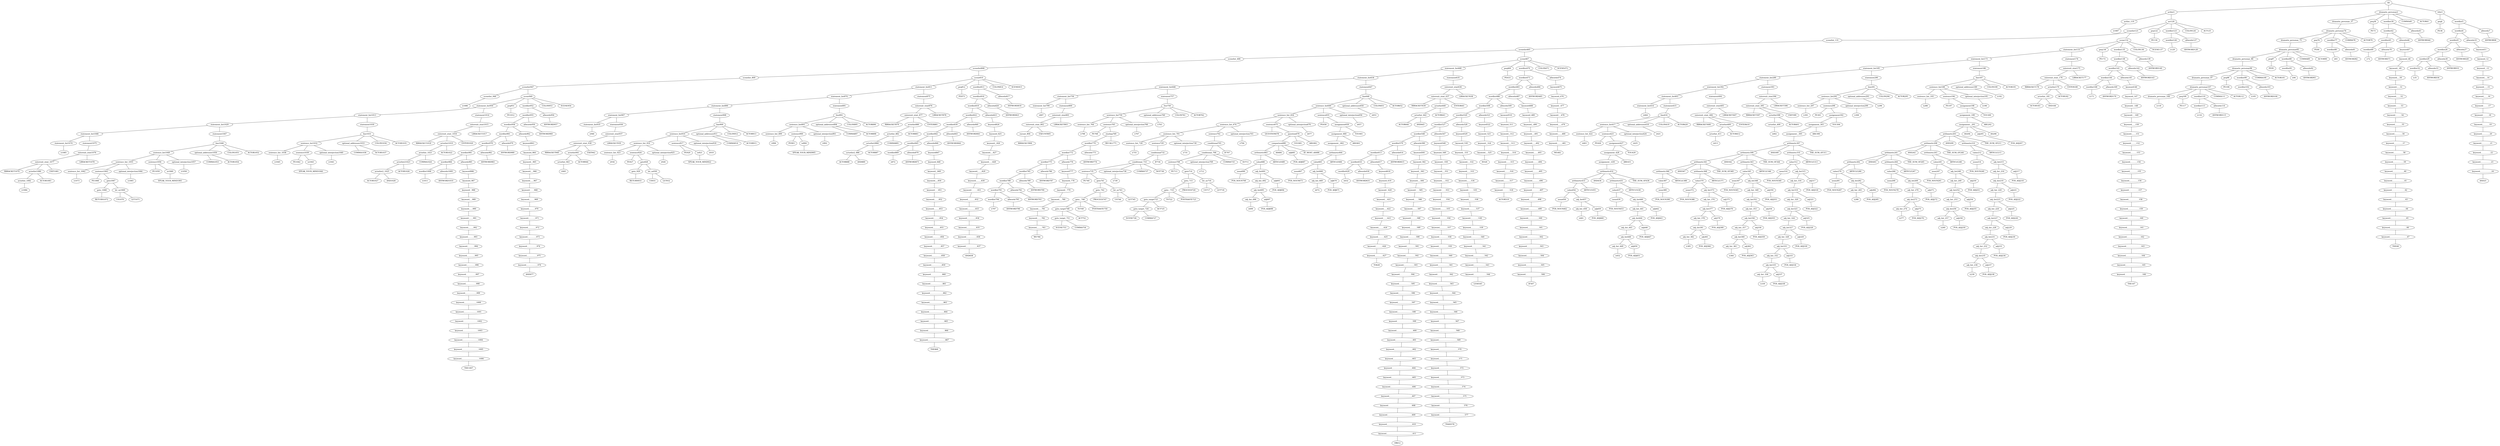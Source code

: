 strict graph {
	S0 -- actlist1
	S0 -- dramatis_personae2
	S0 -- title3

	title3 -- peq4
	title3 -- wordlist5

	wordlist5 -- wordlist6
	wordlist5 -- allwords7

	allwords7 -- ANYWORD8


	wordlist6 -- wordlist9
	wordlist6 -- allwords10

	allwords10 -- keyword11

	keyword11 -- keyword_12

	keyword_12 -- keyword__13

	keyword__13 -- keyword___14

	keyword___14 -- keyword____15

	keyword____15 -- keyword_____16

	keyword_____16 -- keyword______17

	keyword______17 -- keyword_______18

	keyword_______18 -- keyword________19

	keyword________19 -- keyword_________20

	keyword_________20 -- keyword__________21

	keyword__________21 -- keyword___________22

	keyword___________22 -- keyword____________23

	keyword____________23 -- keyword_____________24

	keyword_____________24 -- AND25


	wordlist9 -- wordlist26
	wordlist9 -- allwords27

	allwords27 -- ANYWORD28


	wordlist26 -- wordlist29
	wordlist26 -- allwords30

	allwords30 -- ANYWORD31


	wordlist29 -- wordlist32
	wordlist29 -- allwords33

	allwords33 -- ANYWORD34


	wordlist32 -- λ35

	peq4 -- PE36


	dramatis_personae2 -- dramatis_personae_37
	dramatis_personae2 -- peq38
	dramatis_personae2 -- wordlist39
	dramatis_personae2 -- COMMA40
	dramatis_personae2 -- ACTOR41



	wordlist39 -- wordlist42
	wordlist39 -- allwords43

	allwords43 -- ANYWORD44


	wordlist42 -- wordlist45
	wordlist42 -- allwords46

	allwords46 -- keyword47

	keyword47 -- keyword_48

	keyword_48 -- keyword__49

	keyword__49 -- keyword___50

	keyword___50 -- keyword____51

	keyword____51 -- keyword_____52

	keyword_____52 -- keyword______53

	keyword______53 -- keyword_______54

	keyword_______54 -- keyword________55

	keyword________55 -- keyword_________56

	keyword_________56 -- keyword__________57

	keyword__________57 -- keyword___________58

	keyword___________58 -- keyword____________59

	keyword____________59 -- keyword_____________60

	keyword_____________60 -- keyword______________61

	keyword______________61 -- keyword_______________62

	keyword_______________62 -- keyword________________63

	keyword________________63 -- keyword_________________64

	keyword_________________64 -- keyword__________________65

	keyword__________________65 -- keyword___________________66

	keyword___________________66 -- keyword____________________67

	keyword____________________67 -- THE68


	wordlist45 -- wordlist69
	wordlist45 -- allwords70

	allwords70 -- ANYWORD71


	wordlist69 -- λ72

	peq38 -- PE73


	dramatis_personae_37 -- dramatis_personae74

	dramatis_personae74 -- dramatis_personae_75
	dramatis_personae74 -- peq76
	dramatis_personae74 -- wordlist77
	dramatis_personae74 -- COMMA78
	dramatis_personae74 -- ACTOR79



	wordlist77 -- wordlist80
	wordlist77 -- allwords81

	allwords81 -- ANYWORD82


	wordlist80 -- λ83

	peq76 -- PE84


	dramatis_personae_75 -- dramatis_personae85

	dramatis_personae85 -- dramatis_personae_86
	dramatis_personae85 -- peq87
	dramatis_personae85 -- wordlist88
	dramatis_personae85 -- COMMA89
	dramatis_personae85 -- ACTOR90



	wordlist88 -- wordlist91
	wordlist88 -- allwords92

	allwords92 -- ANYWORD93


	wordlist91 -- λ94

	peq87 -- PE95


	dramatis_personae_86 -- dramatis_personae96

	dramatis_personae96 -- dramatis_personae_97
	dramatis_personae96 -- peq98
	dramatis_personae96 -- wordlist99
	dramatis_personae96 -- COMMA100
	dramatis_personae96 -- ACTOR101



	wordlist99 -- wordlist102
	wordlist99 -- allwords103

	allwords103 -- ANYWORD104


	wordlist102 -- λ105

	peq98 -- PE106


	dramatis_personae_97 -- dramatis_personae107

	dramatis_personae107 -- dramatis_personae_108
	dramatis_personae107 -- peq109
	dramatis_personae107 -- wordlist110
	dramatis_personae107 -- COMMA111
	dramatis_personae107 -- ACTOR112



	wordlist110 -- wordlist113
	wordlist110 -- allwords114

	allwords114 -- ANYWORD115


	wordlist113 -- λ116

	peq109 -- PE117


	dramatis_personae_108 -- λ118

	actlist1 -- actlist_119
	actlist1 -- act120

	act120 -- scenelist121
	act120 -- peq122
	act120 -- wordlist123
	act120 -- COLON124
	act120 -- ACT125



	wordlist123 -- wordlist126
	wordlist123 -- allwords127

	allwords127 -- ANYWORD128


	wordlist126 -- λ129

	peq122 -- PE130


	scenelist121 -- scenelist_131
	scenelist121 -- scene132

	scene132 -- statement_list133
	scene132 -- peq134
	scene132 -- wordlist135
	scene132 -- COLON136
	scene132 -- SCENE137



	wordlist135 -- wordlist138
	wordlist135 -- allwords139

	allwords139 -- ANYWORD140


	wordlist138 -- wordlist141
	wordlist138 -- allwords142

	allwords142 -- ANYWORD143


	wordlist141 -- wordlist144
	wordlist141 -- allwords145

	allwords145 -- keyword146

	keyword146 -- keyword_147

	keyword_147 -- keyword__148

	keyword__148 -- keyword___149

	keyword___149 -- keyword____150

	keyword____150 -- keyword_____151

	keyword_____151 -- keyword______152

	keyword______152 -- keyword_______153

	keyword_______153 -- keyword________154

	keyword________154 -- keyword_________155

	keyword_________155 -- keyword__________156

	keyword__________156 -- keyword___________157

	keyword___________157 -- keyword____________158

	keyword____________158 -- keyword_____________159

	keyword_____________159 -- keyword______________160

	keyword______________160 -- keyword_______________161

	keyword_______________161 -- keyword________________162

	keyword________________162 -- keyword_________________163

	keyword_________________163 -- keyword__________________164

	keyword__________________164 -- keyword___________________165

	keyword___________________165 -- keyword____________________166

	keyword____________________166 -- THE167


	wordlist144 -- wordlist168
	wordlist144 -- allwords169

	allwords169 -- ANYWORD170


	wordlist168 -- λ171

	peq134 -- PE172


	statement_list133 -- statement_list173
	statement_list133 -- statement174

	statement174 -- enterexit_stmt175

	enterexit_stmt175 -- enterexit_stmt_176
	enterexit_stmt175 -- LBRACKET177


	enterexit_stmt_176 -- RBRACKET178
	enterexit_stmt_176 -- actorlist179
	enterexit_stmt_176 -- ENTER180


	actorlist179 -- actorlist_181
	actorlist179 -- ACTOR182


	actorlist_181 -- ACTOR183
	actorlist_181 -- AND184




	statement_list173 -- statement_list185
	statement_list173 -- statement186

	statement186 -- line187

	line187 -- sentence_list188
	line187 -- optional_addressee189
	line187 -- COLON190
	line187 -- ACTOR191



	optional_addressee189 -- λ192

	sentence_list188 -- sentence_list_193
	sentence_list188 -- sentence194
	sentence_list188 -- optional_interjection195

	optional_interjection195 -- λ196

	sentence194 -- PE197
	sentence194 -- assignment198

	assignment198 -- assignment_199
	assignment198 -- YOU200


	assignment_199 -- assignment__201
	assignment_199 -- ARE202


	assignment__201 -- arithmetic203
	assignment__201 -- AS204
	assignment__201 -- adj205
	assignment__201 -- AS206


	adj205 -- POS_ADJ207



	arithmetic203 -- arithmetic208
	arithmetic203 -- AND209
	arithmetic203 -- arithmetic210
	arithmetic203 -- THE_SUM_OF211


	arithmetic210 -- value212
	arithmetic210 -- ARTICLE213


	value212 -- noun214
	value212 -- adj_list215

	adj_list215 -- adj_list_216
	adj_list215 -- adj217

	adj217 -- POS_ADJ218


	adj_list_216 -- adj_list219

	adj_list219 -- adj_list_220
	adj_list219 -- adj221

	adj221 -- POS_ADJ222


	adj_list_220 -- adj_list223

	adj_list223 -- adj_list_224
	adj_list223 -- adj225

	adj225 -- POS_ADJ226


	adj_list_224 -- adj_list227

	adj_list227 -- adj_list_228
	adj_list227 -- adj229

	adj229 -- POS_ADJ230


	adj_list_228 -- adj_list231

	adj_list231 -- adj_list_232
	adj_list231 -- adj233

	adj233 -- POS_ADJ234


	adj_list_232 -- adj_list235

	adj_list235 -- adj_list_236
	adj_list235 -- adj237

	adj237 -- POS_ADJ238


	adj_list_236 -- λ239

	noun214 -- POS_NOUN240



	arithmetic208 -- arithmetic241
	arithmetic208 -- AND242
	arithmetic208 -- arithmetic243
	arithmetic208 -- THE_SUM_OF244


	arithmetic243 -- value245
	arithmetic243 -- ARTICLE246


	value245 -- noun247
	value245 -- adj_list248

	adj_list248 -- adj_list_249
	adj_list248 -- adj250

	adj250 -- POS_ADJ251


	adj_list_249 -- adj_list252

	adj_list252 -- adj_list_253
	adj_list252 -- adj254

	adj254 -- POS_ADJ255


	adj_list_253 -- adj_list256

	adj_list256 -- adj_list_257
	adj_list256 -- adj258

	adj258 -- POS_ADJ259


	adj_list_257 -- λ260

	noun247 -- POS_NOUN261



	arithmetic241 -- arithmetic262
	arithmetic241 -- AND263
	arithmetic241 -- arithmetic264
	arithmetic241 -- THE_SUM_OF265


	arithmetic264 -- value266
	arithmetic264 -- ARTICLE267


	value266 -- noun268
	value266 -- adj_list269

	adj_list269 -- adj_list_270
	adj_list269 -- adj271

	adj271 -- POS_ADJ272


	adj_list_270 -- adj_list273

	adj_list273 -- adj_list_274
	adj_list273 -- adj275

	adj275 -- POS_ADJ276


	adj_list_274 -- λ277

	noun268 -- POS_NOUN278



	arithmetic262 -- value279
	arithmetic262 -- ARTICLE280


	value279 -- noun281
	value279 -- adj_list282

	adj_list282 -- adj_list_283
	adj_list282 -- adj284

	adj284 -- POS_ADJ285


	adj_list_283 -- λ286

	noun281 -- POS_NOUN287



	sentence_list_193 -- λ288

	statement_list185 -- statement_list289
	statement_list185 -- statement290

	statement290 -- line291

	line291 -- sentence_list292
	line291 -- optional_addressee293
	line291 -- COLON294
	line291 -- ACTOR295



	optional_addressee293 -- λ296

	sentence_list292 -- sentence_list_297
	sentence_list292 -- sentence298
	sentence_list292 -- optional_interjection299

	optional_interjection299 -- λ300

	sentence298 -- PE301
	sentence298 -- assignment302

	assignment302 -- assignment_303
	assignment302 -- YOU304


	assignment_303 -- assignment__305
	assignment_303 -- ARE306


	assignment__305 -- arithmetic307

	arithmetic307 -- arithmetic308
	arithmetic307 -- AND309
	arithmetic307 -- arithmetic310
	arithmetic307 -- THE_SUM_OF311


	arithmetic310 -- value312
	arithmetic310 -- ARTICLE313


	value312 -- noun314
	value312 -- adj_list315

	adj_list315 -- adj_list_316
	adj_list315 -- adj317

	adj317 -- POS_ADJ318


	adj_list_316 -- adj_list319

	adj_list319 -- adj_list_320
	adj_list319 -- adj321

	adj321 -- POS_ADJ322


	adj_list_320 -- adj_list323

	adj_list323 -- adj_list_324
	adj_list323 -- adj325

	adj325 -- POS_ADJ326


	adj_list_324 -- adj_list327

	adj_list327 -- adj_list_328
	adj_list327 -- adj329

	adj329 -- POS_ADJ330


	adj_list_328 -- adj_list331

	adj_list331 -- adj_list_332
	adj_list331 -- adj333

	adj333 -- POS_ADJ334


	adj_list_332 -- adj_list335

	adj_list335 -- adj_list_336
	adj_list335 -- adj337

	adj337 -- POS_ADJ338


	adj_list_336 -- λ339

	noun314 -- POS_NOUN340



	arithmetic308 -- arithmetic341
	arithmetic308 -- AND342
	arithmetic308 -- arithmetic343
	arithmetic308 -- THE_SUM_OF344


	arithmetic343 -- value345
	arithmetic343 -- ARTICLE346


	value345 -- noun347
	value345 -- adj_list348

	adj_list348 -- adj_list_349
	adj_list348 -- adj350

	adj350 -- POS_ADJ351


	adj_list_349 -- adj_list352

	adj_list352 -- adj_list_353
	adj_list352 -- adj354

	adj354 -- POS_ADJ355


	adj_list_353 -- adj_list356

	adj_list356 -- adj_list_357
	adj_list356 -- adj358

	adj358 -- POS_ADJ359


	adj_list_357 -- adj_list360

	adj_list360 -- adj_list_361
	adj_list360 -- adj362

	adj362 -- POS_ADJ363


	adj_list_361 -- λ364

	noun347 -- POS_NOUN365



	arithmetic341 -- arithmetic366
	arithmetic341 -- AND367
	arithmetic341 -- arithmetic368
	arithmetic341 -- THE_SUM_OF369


	arithmetic368 -- value370
	arithmetic368 -- ARTICLE371


	value370 -- noun372
	value370 -- adj_list373

	adj_list373 -- adj_list_374
	adj_list373 -- adj375

	adj375 -- POS_ADJ376


	adj_list_374 -- adj_list377

	adj_list377 -- adj_list_378
	adj_list377 -- adj379

	adj379 -- POS_ADJ380


	adj_list_378 -- adj_list381

	adj_list381 -- adj_list_382
	adj_list381 -- adj383

	adj383 -- POS_ADJ384


	adj_list_382 -- λ385

	noun372 -- POS_NOUN386



	arithmetic366 -- value387
	arithmetic366 -- ARTICLE388


	value387 -- noun389

	noun389 -- POS_NOUN390



	sentence_list_297 -- λ391

	statement_list289 -- statement_list392
	statement_list289 -- statement393

	statement393 -- enterexit_stmt394

	enterexit_stmt394 -- enterexit_stmt_395
	enterexit_stmt394 -- LBRACKET396


	enterexit_stmt_395 -- RBRACKET397
	enterexit_stmt_395 -- actorlist398
	enterexit_stmt_395 -- EXIT399


	actorlist398 -- actorlist_400
	actorlist398 -- ACTOR401


	actorlist_400 -- λ402


	statement_list392 -- statement_list403
	statement_list392 -- statement404

	statement404 -- enterexit_stmt405

	enterexit_stmt405 -- enterexit_stmt_406
	enterexit_stmt405 -- LBRACKET407


	enterexit_stmt_406 -- RBRACKET408
	enterexit_stmt_406 -- actorlist409
	enterexit_stmt_406 -- ENTER410


	actorlist409 -- actorlist_411
	actorlist409 -- ACTOR412


	actorlist_411 -- λ413


	statement_list403 -- statement_list414
	statement_list403 -- statement415

	statement415 -- line416

	line416 -- sentence_list417
	line416 -- optional_addressee418
	line416 -- COLON419
	line416 -- ACTOR420



	optional_addressee418 -- λ421

	sentence_list417 -- sentence_list_422
	sentence_list417 -- sentence423
	sentence_list417 -- optional_interjection424

	optional_interjection424 -- λ425

	sentence423 -- PE426
	sentence423 -- assignment427

	assignment427 -- assignment_428
	assignment427 -- YOU429


	assignment_428 -- assignment__430
	assignment_428 -- ARE431


	assignment__430 -- arithmetic432

	arithmetic432 -- arithmetic433
	arithmetic432 -- AND434
	arithmetic432 -- arithmetic435
	arithmetic432 -- THE_SUM_OF436


	arithmetic435 -- value437
	arithmetic435 -- ARTICLE438


	value437 -- noun439
	value437 -- adj_list440

	adj_list440 -- adj_list_441
	adj_list440 -- adj442

	adj442 -- POS_ADJ443


	adj_list_441 -- adj_list444

	adj_list444 -- adj_list_445
	adj_list444 -- adj446

	adj446 -- POS_ADJ447


	adj_list_445 -- adj_list448

	adj_list448 -- adj_list_449
	adj_list448 -- adj450

	adj450 -- POS_ADJ451


	adj_list_449 -- λ452

	noun439 -- POS_NOUN453



	arithmetic433 -- value454
	arithmetic433 -- ARTICLE455


	value454 -- noun456
	value454 -- adj_list457

	adj_list457 -- adj_list_458
	adj_list457 -- adj459

	adj459 -- POS_ADJ460


	adj_list_458 -- λ461

	noun456 -- POS_NOUN462



	sentence_list_422 -- λ463

	statement_list414 -- λ464

	scenelist_131 -- scenelist465

	scenelist465 -- scenelist_466
	scenelist465 -- scene467

	scene467 -- statement_list468
	scene467 -- peq469
	scene467 -- wordlist470
	scene467 -- COLON471
	scene467 -- SCENE472



	wordlist470 -- wordlist473
	wordlist470 -- allwords474

	allwords474 -- keyword475

	keyword475 -- keyword_476

	keyword_476 -- keyword__477

	keyword__477 -- keyword___478

	keyword___478 -- keyword____479

	keyword____479 -- keyword_____480

	keyword_____480 -- keyword______481

	keyword______481 -- WE482


	wordlist473 -- wordlist483
	wordlist473 -- allwords484

	allwords484 -- ANYWORD485


	wordlist483 -- wordlist486
	wordlist483 -- allwords487

	allwords487 -- keyword488

	keyword488 -- keyword_489

	keyword_489 -- keyword__490

	keyword__490 -- keyword___491

	keyword___491 -- keyword____492

	keyword____492 -- keyword_____493

	keyword_____493 -- keyword______494

	keyword______494 -- keyword_______495

	keyword_______495 -- keyword________496

	keyword________496 -- keyword_________497

	keyword_________497 -- keyword__________498

	keyword__________498 -- keyword___________499

	keyword___________499 -- keyword____________500

	keyword____________500 -- keyword_____________501

	keyword_____________501 -- keyword______________502

	keyword______________502 -- keyword_______________503

	keyword_______________503 -- keyword________________504

	keyword________________504 -- keyword_________________505

	keyword_________________505 -- keyword__________________506

	keyword__________________506 -- IF507


	wordlist486 -- wordlist508
	wordlist486 -- allwords509

	allwords509 -- keyword510

	keyword510 -- keyword_511

	keyword_511 -- keyword__512

	keyword__512 -- keyword___513

	keyword___513 -- keyword____514

	keyword____514 -- keyword_____515

	keyword_____515 -- keyword______516

	keyword______516 -- keyword_______517

	keyword_______517 -- keyword________518

	keyword________518 -- ACTOR519


	wordlist508 -- wordlist520
	wordlist508 -- allwords521

	allwords521 -- keyword522

	keyword522 -- keyword_523

	keyword_523 -- keyword__524

	keyword__524 -- keyword___525

	keyword___525 -- IS526


	wordlist520 -- wordlist527
	wordlist520 -- allwords528

	allwords528 -- keyword529

	keyword529 -- keyword_530

	keyword_530 -- keyword__531

	keyword__531 -- keyword___532

	keyword___532 -- keyword____533

	keyword____533 -- keyword_____534

	keyword_____534 -- keyword______535

	keyword______535 -- keyword_______536

	keyword_______536 -- keyword________537

	keyword________537 -- keyword_________538

	keyword_________538 -- keyword__________539

	keyword__________539 -- keyword___________540

	keyword___________540 -- keyword____________541

	keyword____________541 -- keyword_____________542

	keyword_____________542 -- keyword______________543

	keyword______________543 -- keyword_______________544

	keyword_______________544 -- LESS545


	wordlist527 -- wordlist546
	wordlist527 -- allwords547

	allwords547 -- keyword548

	keyword548 -- keyword_549

	keyword_549 -- keyword__550

	keyword__550 -- keyword___551

	keyword___551 -- keyword____552

	keyword____552 -- keyword_____553

	keyword_____553 -- keyword______554

	keyword______554 -- keyword_______555

	keyword_______555 -- keyword________556

	keyword________556 -- keyword_________557

	keyword_________557 -- keyword__________558

	keyword__________558 -- keyword___________559

	keyword___________559 -- keyword____________560

	keyword____________560 -- keyword_____________561

	keyword_____________561 -- keyword______________562

	keyword______________562 -- keyword_______________563

	keyword_______________563 -- keyword________________564

	keyword________________564 -- keyword_________________565

	keyword_________________565 -- keyword__________________566

	keyword__________________566 -- keyword___________________567

	keyword___________________567 -- keyword____________________568

	keyword____________________568 -- keyword_____________________569

	keyword_____________________569 -- keyword______________________570

	keyword______________________570 -- keyword_______________________571

	keyword_______________________571 -- keyword________________________572

	keyword________________________572 -- keyword_________________________573

	keyword_________________________573 -- keyword__________________________574

	keyword__________________________574 -- keyword___________________________575

	keyword___________________________575 -- keyword____________________________576

	keyword____________________________576 -- keyword_____________________________577

	keyword_____________________________577 -- THAN578


	wordlist546 -- wordlist579
	wordlist546 -- allwords580

	allwords580 -- keyword581

	keyword581 -- keyword_582

	keyword_582 -- keyword__583

	keyword__583 -- keyword___584

	keyword___584 -- keyword____585

	keyword____585 -- keyword_____586

	keyword_____586 -- keyword______587

	keyword______587 -- keyword_______588

	keyword_______588 -- keyword________589

	keyword________589 -- keyword_________590

	keyword_________590 -- keyword__________591

	keyword__________591 -- keyword___________592

	keyword___________592 -- keyword____________593

	keyword____________593 -- keyword_____________594

	keyword_____________594 -- keyword______________595

	keyword______________595 -- keyword_______________596

	keyword_______________596 -- keyword________________597

	keyword________________597 -- keyword_________________598

	keyword_________________598 -- keyword__________________599

	keyword__________________599 -- keyword___________________600

	keyword___________________600 -- keyword____________________601

	keyword____________________601 -- keyword_____________________602

	keyword_____________________602 -- keyword______________________603

	keyword______________________603 -- keyword_______________________604

	keyword_______________________604 -- keyword________________________605

	keyword________________________605 -- keyword_________________________606

	keyword_________________________606 -- keyword__________________________607

	keyword__________________________607 -- keyword___________________________608

	keyword___________________________608 -- keyword____________________________609

	keyword____________________________609 -- keyword_____________________________610

	keyword_____________________________610 -- keyword______________________________611

	keyword______________________________611 -- OR612


	wordlist579 -- wordlist613
	wordlist579 -- allwords614

	allwords614 -- ANYWORD615


	wordlist613 -- wordlist616
	wordlist613 -- allwords617

	allwords617 -- keyword618

	keyword618 -- keyword_619

	keyword_619 -- keyword__620

	keyword__620 -- keyword___621

	keyword___621 -- keyword____622

	keyword____622 -- keyword_____623

	keyword_____623 -- keyword______624

	keyword______624 -- keyword_______625

	keyword_______625 -- keyword________626

	keyword________626 -- keyword_________627

	keyword_________627 -- TO628


	wordlist616 -- wordlist629
	wordlist616 -- allwords630

	allwords630 -- ANYWORD631


	wordlist629 -- λ632

	peq469 -- PE633


	statement_list468 -- statement_list634
	statement_list468 -- statement635

	statement635 -- enterexit_stmt636

	enterexit_stmt636 -- enterexit_stmt_637
	enterexit_stmt636 -- LBRACKET638


	enterexit_stmt_637 -- RBRACKET639
	enterexit_stmt_637 -- actorlist640
	enterexit_stmt_637 -- ENTER641


	actorlist640 -- actorlist_642
	actorlist640 -- ACTOR643


	actorlist_642 -- ACTOR644
	actorlist_642 -- AND645




	statement_list634 -- statement_list646
	statement_list634 -- statement647

	statement647 -- line648

	line648 -- sentence_list649
	line648 -- optional_addressee650
	line648 -- COLON651
	line648 -- ACTOR652



	optional_addressee650 -- λ653

	sentence_list649 -- sentence_list_654
	sentence_list649 -- sentence655
	sentence_list649 -- optional_interjection656

	optional_interjection656 -- λ657

	sentence655 -- PE658
	sentence655 -- assignment659

	assignment659 -- assignment_660
	assignment659 -- YOU661


	assignment_660 -- assignment__662
	assignment_660 -- ARE663


	assignment__662 -- arithmetic664

	arithmetic664 -- value665
	arithmetic664 -- ARTICLE666


	value665 -- noun667
	value665 -- adj_list668

	adj_list668 -- adj_list_669
	adj_list668 -- adj670

	adj670 -- POS_ADJ671


	adj_list_669 -- λ672

	noun667 -- POS_NOUN673



	sentence_list_654 -- sentence_list_674
	sentence_list_654 -- sentence675
	sentence_list_654 -- optional_interjection676

	optional_interjection676 -- λ677

	sentence675 -- QUESTION678
	sentence675 -- question679

	question679 -- comparison680
	question679 -- YOU681
	question679 -- ARE682



	comparison680 -- arithmetic683
	comparison680 -- AS684
	comparison680 -- adj685
	comparison680 -- AT_MOST_AS686


	adj685 -- POS_ADJ687



	arithmetic683 -- value688
	arithmetic683 -- ARTICLE689


	value688 -- noun690
	value688 -- adj_list691

	adj_list691 -- adj_list_692
	adj_list691 -- adj693

	adj693 -- POS_ADJ694


	adj_list_692 -- adj_list695

	adj_list695 -- adj_list_696
	adj_list695 -- adj697

	adj697 -- POS_ADJ698


	adj_list_696 -- λ699

	noun690 -- POS_NOUN700



	sentence_list_674 -- sentence_list_701
	sentence_list_674 -- sentence702
	sentence_list_674 -- optional_interjection703

	optional_interjection703 -- λ704

	sentence702 -- conditional705

	conditional705 -- conditional_706
	conditional705 -- IF707


	conditional_706 -- sentence708
	conditional_706 -- optional_interjection709
	conditional_706 -- COMMA710
	conditional_706 -- SO711



	optional_interjection709 -- λ712

	sentence708 -- PE713
	sentence708 -- goto714

	goto714 -- goto_715
	goto714 -- let_us716

	let_us716 -- US717
	let_us716 -- LET718



	goto_715 -- goto__719
	goto_715 -- PROCEED720


	goto__719 -- goto_target721
	goto__719 -- TO722
	goto__719 -- POSTHASTE723



	goto_target721 -- goto_target_724
	goto_target721 -- ACT725


	goto_target_724 -- SCENE726
	goto_target_724 -- COMMA727




	sentence_list_701 -- sentence_list_728
	sentence_list_701 -- sentence729
	sentence_list_701 -- optional_interjection730

	optional_interjection730 -- λ731

	sentence729 -- conditional732

	conditional732 -- conditional_733
	conditional732 -- IF734


	conditional_733 -- sentence735
	conditional_733 -- optional_interjection736
	conditional_733 -- COMMA737
	conditional_733 -- NOT738



	optional_interjection736 -- λ739

	sentence735 -- PE740
	sentence735 -- goto741

	goto741 -- goto_742
	goto741 -- let_us743

	let_us743 -- US744
	let_us743 -- LET745



	goto_742 -- goto__746
	goto_742 -- PROCEED747


	goto__746 -- goto_target748
	goto__746 -- TO749
	goto__746 -- POSTHASTE750



	goto_target748 -- goto_target_751
	goto_target748 -- ACT752


	goto_target_751 -- SCENE753
	goto_target_751 -- COMMA754




	sentence_list_728 -- λ755

	statement_list646 -- statement_list756
	statement_list646 -- statement757

	statement757 -- line758

	line758 -- sentence_list759
	line758 -- optional_addressee760
	line758 -- COLON761
	line758 -- ACTOR762



	optional_addressee760 -- λ763

	sentence_list759 -- sentence_list_764
	sentence_list759 -- sentence765
	sentence_list759 -- optional_interjection766

	optional_interjection766 -- λ767

	sentence765 -- PE768
	sentence765 -- stackop769

	stackop769 -- wordlist770
	stackop769 -- RECALL771


	wordlist770 -- wordlist772
	wordlist770 -- allwords773

	allwords773 -- ANYWORD774


	wordlist772 -- wordlist775
	wordlist772 -- allwords776

	allwords776 -- keyword777

	keyword777 -- keyword_778

	keyword_778 -- keyword__779

	keyword__779 -- keyword___780

	keyword___780 -- keyword____781

	keyword____781 -- keyword_____782

	keyword_____782 -- keyword______783

	keyword______783 -- WE784


	wordlist775 -- wordlist785
	wordlist775 -- allwords786

	allwords786 -- ANYWORD787


	wordlist785 -- wordlist788
	wordlist785 -- allwords789

	allwords789 -- ANYWORD790


	wordlist788 -- wordlist791
	wordlist788 -- allwords792

	allwords792 -- ANYWORD793


	wordlist791 -- wordlist794
	wordlist791 -- allwords795

	allwords795 -- ANYWORD796


	wordlist794 -- λ797


	sentence_list_764 -- λ798

	statement_list756 -- statement_list799
	statement_list756 -- statement800

	statement800 -- enterexit_stmt801

	enterexit_stmt801 -- enterexit_stmt_802
	enterexit_stmt801 -- LBRACKET803


	enterexit_stmt_802 -- exeunt_804
	enterexit_stmt_802 -- EXEUNT805


	exeunt_804 -- RBRACKET806


	statement_list799 -- λ807

	scenelist_466 -- scenelist808

	scenelist808 -- scenelist_809
	scenelist808 -- scene810

	scene810 -- statement_list811
	scene810 -- peq812
	scene810 -- wordlist813
	scene810 -- COLON814
	scene810 -- SCENE815



	wordlist813 -- wordlist816
	wordlist813 -- allwords817

	allwords817 -- ANYWORD818


	wordlist816 -- wordlist819
	wordlist816 -- allwords820

	allwords820 -- ANYWORD821


	wordlist819 -- wordlist822
	wordlist819 -- allwords823

	allwords823 -- keyword824

	keyword824 -- keyword_825

	keyword_825 -- keyword__826

	keyword__826 -- keyword___827

	keyword___827 -- keyword____828

	keyword____828 -- keyword_____829

	keyword_____829 -- keyword______830

	keyword______830 -- keyword_______831

	keyword_______831 -- keyword________832

	keyword________832 -- keyword_________833

	keyword_________833 -- keyword__________834

	keyword__________834 -- keyword___________835

	keyword___________835 -- keyword____________836

	keyword____________836 -- keyword_____________837

	keyword_____________837 -- AND838


	wordlist822 -- wordlist839
	wordlist822 -- allwords840

	allwords840 -- ANYWORD841


	wordlist839 -- wordlist842
	wordlist839 -- allwords843

	allwords843 -- ANYWORD844


	wordlist842 -- wordlist845
	wordlist842 -- allwords846

	allwords846 -- keyword847

	keyword847 -- keyword_848

	keyword_848 -- keyword__849

	keyword__849 -- keyword___850

	keyword___850 -- keyword____851

	keyword____851 -- keyword_____852

	keyword_____852 -- keyword______853

	keyword______853 -- keyword_______854

	keyword_______854 -- keyword________855

	keyword________855 -- keyword_________856

	keyword_________856 -- keyword__________857

	keyword__________857 -- keyword___________858

	keyword___________858 -- keyword____________859

	keyword____________859 -- keyword_____________860

	keyword_____________860 -- keyword______________861

	keyword______________861 -- keyword_______________862

	keyword_______________862 -- keyword________________863

	keyword________________863 -- keyword_________________864

	keyword_________________864 -- keyword__________________865

	keyword__________________865 -- keyword___________________866

	keyword___________________866 -- keyword____________________867

	keyword____________________867 -- THE868


	wordlist845 -- wordlist869
	wordlist845 -- allwords870

	allwords870 -- ANYWORD871


	wordlist869 -- λ872

	peq812 -- PE873


	statement_list811 -- statement_list874
	statement_list811 -- statement875

	statement875 -- enterexit_stmt876

	enterexit_stmt876 -- enterexit_stmt_877
	enterexit_stmt876 -- LBRACKET878


	enterexit_stmt_877 -- RBRACKET879
	enterexit_stmt_877 -- actorlist880
	enterexit_stmt_877 -- ENTER881


	actorlist880 -- actorlist_882
	actorlist880 -- ACTOR883


	actorlist_882 -- actorlist2884
	actorlist_882 -- COMMA885


	actorlist2884 -- actorlist2_886
	actorlist2884 -- ACTOR887


	actorlist2_886 -- ACTOR888
	actorlist2_886 -- AND889




	statement_list874 -- statement_list890
	statement_list874 -- statement891

	statement891 -- line892

	line892 -- sentence_list893
	line892 -- optional_addressee894
	line892 -- COLON895
	line892 -- ACTOR896



	optional_addressee894 -- COMMA897
	optional_addressee894 -- ACTOR898



	sentence_list893 -- sentence_list_899
	sentence_list893 -- sentence900
	sentence_list893 -- optional_interjection901

	optional_interjection901 -- λ902

	sentence900 -- PE903
	sentence900 -- io904

	io904 -- SPEAK_YOUR_MIND905



	sentence_list_899 -- λ906

	statement_list890 -- statement_list907
	statement_list890 -- statement908

	statement908 -- line909

	line909 -- sentence_list910
	line909 -- optional_addressee911
	line909 -- COLON912
	line909 -- ACTOR913



	optional_addressee911 -- COMMA914
	optional_addressee911 -- ACTOR915



	sentence_list910 -- sentence_list_916
	sentence_list910 -- sentence917
	sentence_list910 -- optional_interjection918

	optional_interjection918 -- λ919

	sentence917 -- PE920
	sentence917 -- io921

	io921 -- SPEAK_YOUR_MIND922



	sentence_list_916 -- sentence_list_923
	sentence_list_916 -- sentence924
	sentence_list_916 -- optional_interjection925

	optional_interjection925 -- λ926

	sentence924 -- PE927
	sentence924 -- goto928

	goto928 -- goto_929
	goto928 -- let_us930

	let_us930 -- US931
	let_us930 -- LET932



	goto_929 -- RETURN933



	sentence_list_923 -- λ934

	statement_list907 -- statement_list935
	statement_list907 -- statement936

	statement936 -- enterexit_stmt937

	enterexit_stmt937 -- enterexit_stmt_938
	enterexit_stmt937 -- LBRACKET939


	enterexit_stmt_938 -- RBRACKET940
	enterexit_stmt_938 -- actorlist941
	enterexit_stmt_938 -- EXIT942


	actorlist941 -- actorlist_943
	actorlist941 -- ACTOR944


	actorlist_943 -- λ945


	statement_list935 -- λ946

	scenelist_809 -- scenelist947

	scenelist947 -- scenelist_948
	scenelist947 -- scene949

	scene949 -- statement_list950
	scene949 -- peq951
	scene949 -- wordlist952
	scene949 -- COLON953
	scene949 -- SCENE954



	wordlist952 -- wordlist955
	wordlist952 -- allwords956

	allwords956 -- ANYWORD957


	wordlist955 -- wordlist958
	wordlist955 -- allwords959

	allwords959 -- ANYWORD960


	wordlist958 -- wordlist961
	wordlist958 -- allwords962

	allwords962 -- keyword963

	keyword963 -- keyword_964

	keyword_964 -- keyword__965

	keyword__965 -- keyword___966

	keyword___966 -- keyword____967

	keyword____967 -- keyword_____968

	keyword_____968 -- keyword______969

	keyword______969 -- keyword_______970

	keyword_______970 -- keyword________971

	keyword________971 -- keyword_________972

	keyword_________972 -- keyword__________973

	keyword__________973 -- keyword___________974

	keyword___________974 -- keyword____________975

	keyword____________975 -- keyword_____________976

	keyword_____________976 -- AND977


	wordlist961 -- wordlist978
	wordlist961 -- allwords979

	allwords979 -- ANYWORD980


	wordlist978 -- wordlist981
	wordlist978 -- allwords982

	allwords982 -- ANYWORD983


	wordlist981 -- wordlist984
	wordlist981 -- allwords985

	allwords985 -- keyword986

	keyword986 -- keyword_987

	keyword_987 -- keyword__988

	keyword__988 -- keyword___989

	keyword___989 -- keyword____990

	keyword____990 -- keyword_____991

	keyword_____991 -- keyword______992

	keyword______992 -- keyword_______993

	keyword_______993 -- keyword________994

	keyword________994 -- keyword_________995

	keyword_________995 -- keyword__________996

	keyword__________996 -- keyword___________997

	keyword___________997 -- keyword____________998

	keyword____________998 -- keyword_____________999

	keyword_____________999 -- keyword______________1000

	keyword______________1000 -- keyword_______________1001

	keyword_______________1001 -- keyword________________1002

	keyword________________1002 -- keyword_________________1003

	keyword_________________1003 -- keyword__________________1004

	keyword__________________1004 -- keyword___________________1005

	keyword___________________1005 -- keyword____________________1006

	keyword____________________1006 -- THE1007


	wordlist984 -- wordlist1008
	wordlist984 -- allwords1009

	allwords1009 -- ANYWORD1010


	wordlist1008 -- λ1011

	peq951 -- PE1012


	statement_list950 -- statement_list1013
	statement_list950 -- statement1014

	statement1014 -- enterexit_stmt1015

	enterexit_stmt1015 -- enterexit_stmt_1016
	enterexit_stmt1015 -- LBRACKET1017


	enterexit_stmt_1016 -- RBRACKET1018
	enterexit_stmt_1016 -- actorlist1019
	enterexit_stmt_1016 -- ENTER1020


	actorlist1019 -- actorlist_1021
	actorlist1019 -- ACTOR1022


	actorlist_1021 -- actorlist21023
	actorlist_1021 -- COMMA1024


	actorlist21023 -- actorlist2_1025
	actorlist21023 -- ACTOR1026


	actorlist2_1025 -- ACTOR1027
	actorlist2_1025 -- AND1028




	statement_list1013 -- statement_list1029
	statement_list1013 -- statement1030

	statement1030 -- line1031

	line1031 -- sentence_list1032
	line1031 -- optional_addressee1033
	line1031 -- COLON1034
	line1031 -- ACTOR1035



	optional_addressee1033 -- COMMA1036
	optional_addressee1033 -- ACTOR1037



	sentence_list1032 -- sentence_list_1038
	sentence_list1032 -- sentence1039
	sentence_list1032 -- optional_interjection1040

	optional_interjection1040 -- λ1041

	sentence1039 -- PE1042
	sentence1039 -- io1043

	io1043 -- SPEAK_YOUR_MIND1044



	sentence_list_1038 -- λ1045

	statement_list1029 -- statement_list1046
	statement_list1029 -- statement1047

	statement1047 -- line1048

	line1048 -- sentence_list1049
	line1048 -- optional_addressee1050
	line1048 -- COLON1051
	line1048 -- ACTOR1052



	optional_addressee1050 -- COMMA1053
	optional_addressee1050 -- ACTOR1054



	sentence_list1049 -- sentence_list_1055
	sentence_list1049 -- sentence1056
	sentence_list1049 -- optional_interjection1057

	optional_interjection1057 -- λ1058

	sentence1056 -- PE1059
	sentence1056 -- io1060

	io1060 -- SPEAK_YOUR_MIND1061



	sentence_list_1055 -- sentence_list_1062
	sentence_list_1055 -- sentence1063
	sentence_list_1055 -- optional_interjection1064

	optional_interjection1064 -- λ1065

	sentence1063 -- PE1066
	sentence1063 -- goto1067

	goto1067 -- goto_1068
	goto1067 -- let_us1069

	let_us1069 -- US1070
	let_us1069 -- LET1071



	goto_1068 -- RETURN1072



	sentence_list_1062 -- λ1073

	statement_list1046 -- statement_list1074
	statement_list1046 -- statement1075

	statement1075 -- enterexit_stmt1076

	enterexit_stmt1076 -- enterexit_stmt_1077
	enterexit_stmt1076 -- LBRACKET1078


	enterexit_stmt_1077 -- RBRACKET1079
	enterexit_stmt_1077 -- actorlist1080
	enterexit_stmt_1077 -- EXIT1081


	actorlist1080 -- actorlist_1082
	actorlist1080 -- ACTOR1083


	actorlist_1082 -- λ1084


	statement_list1074 -- λ1085

	scenelist_948 -- λ1086

	actlist_119 -- λ1087


}